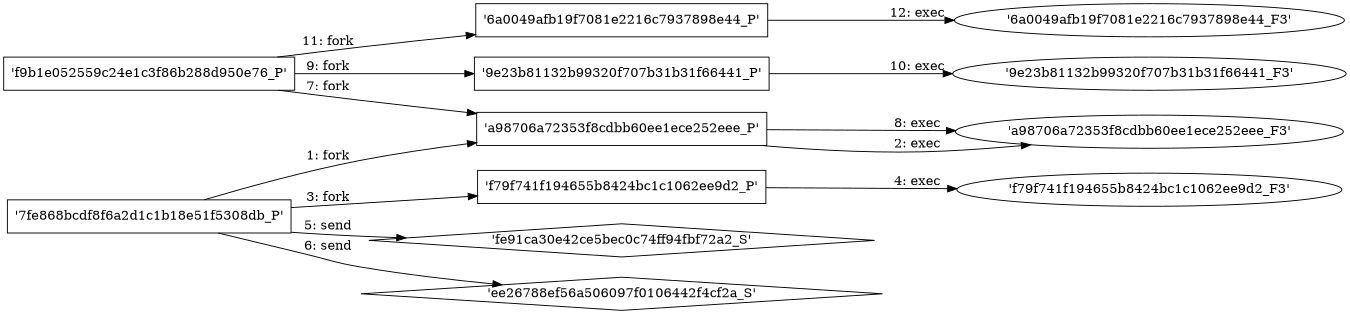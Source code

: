 digraph "D:\Learning\Paper\apt\基于CTI的攻击预警\Dataset\攻击图\ASGfromALLCTI\Microsoft Patch Tuesday - June 2018.dot" {
rankdir="LR"
size="9"
fixedsize="false"
splines="true"
nodesep=0.3
ranksep=0
fontsize=10
overlap="scalexy"
engine= "neato"
	"'7fe868bcdf8f6a2d1c1b18e51f5308db_P'" [node_type=Process shape=box]
	"'a98706a72353f8cdbb60ee1ece252eee_P'" [node_type=Process shape=box]
	"'7fe868bcdf8f6a2d1c1b18e51f5308db_P'" -> "'a98706a72353f8cdbb60ee1ece252eee_P'" [label="1: fork"]
	"'a98706a72353f8cdbb60ee1ece252eee_P'" [node_type=Process shape=box]
	"'a98706a72353f8cdbb60ee1ece252eee_F3'" [node_type=File shape=ellipse]
	"'a98706a72353f8cdbb60ee1ece252eee_P'" -> "'a98706a72353f8cdbb60ee1ece252eee_F3'" [label="2: exec"]
	"'7fe868bcdf8f6a2d1c1b18e51f5308db_P'" [node_type=Process shape=box]
	"'f79f741f194655b8424bc1c1062ee9d2_P'" [node_type=Process shape=box]
	"'7fe868bcdf8f6a2d1c1b18e51f5308db_P'" -> "'f79f741f194655b8424bc1c1062ee9d2_P'" [label="3: fork"]
	"'f79f741f194655b8424bc1c1062ee9d2_P'" [node_type=Process shape=box]
	"'f79f741f194655b8424bc1c1062ee9d2_F3'" [node_type=File shape=ellipse]
	"'f79f741f194655b8424bc1c1062ee9d2_P'" -> "'f79f741f194655b8424bc1c1062ee9d2_F3'" [label="4: exec"]
	"'fe91ca30e42ce5bec0c74ff94fbf72a2_S'" [node_type=Socket shape=diamond]
	"'7fe868bcdf8f6a2d1c1b18e51f5308db_P'" [node_type=Process shape=box]
	"'7fe868bcdf8f6a2d1c1b18e51f5308db_P'" -> "'fe91ca30e42ce5bec0c74ff94fbf72a2_S'" [label="5: send"]
	"'ee26788ef56a506097f0106442f4cf2a_S'" [node_type=Socket shape=diamond]
	"'7fe868bcdf8f6a2d1c1b18e51f5308db_P'" [node_type=Process shape=box]
	"'7fe868bcdf8f6a2d1c1b18e51f5308db_P'" -> "'ee26788ef56a506097f0106442f4cf2a_S'" [label="6: send"]
	"'f9b1e052559c24e1c3f86b288d950e76_P'" [node_type=Process shape=box]
	"'a98706a72353f8cdbb60ee1ece252eee_P'" [node_type=Process shape=box]
	"'f9b1e052559c24e1c3f86b288d950e76_P'" -> "'a98706a72353f8cdbb60ee1ece252eee_P'" [label="7: fork"]
	"'a98706a72353f8cdbb60ee1ece252eee_P'" [node_type=Process shape=box]
	"'a98706a72353f8cdbb60ee1ece252eee_F3'" [node_type=File shape=ellipse]
	"'a98706a72353f8cdbb60ee1ece252eee_P'" -> "'a98706a72353f8cdbb60ee1ece252eee_F3'" [label="8: exec"]
	"'f9b1e052559c24e1c3f86b288d950e76_P'" [node_type=Process shape=box]
	"'9e23b81132b99320f707b31b31f66441_P'" [node_type=Process shape=box]
	"'f9b1e052559c24e1c3f86b288d950e76_P'" -> "'9e23b81132b99320f707b31b31f66441_P'" [label="9: fork"]
	"'9e23b81132b99320f707b31b31f66441_P'" [node_type=Process shape=box]
	"'9e23b81132b99320f707b31b31f66441_F3'" [node_type=File shape=ellipse]
	"'9e23b81132b99320f707b31b31f66441_P'" -> "'9e23b81132b99320f707b31b31f66441_F3'" [label="10: exec"]
	"'f9b1e052559c24e1c3f86b288d950e76_P'" [node_type=Process shape=box]
	"'6a0049afb19f7081e2216c7937898e44_P'" [node_type=Process shape=box]
	"'f9b1e052559c24e1c3f86b288d950e76_P'" -> "'6a0049afb19f7081e2216c7937898e44_P'" [label="11: fork"]
	"'6a0049afb19f7081e2216c7937898e44_P'" [node_type=Process shape=box]
	"'6a0049afb19f7081e2216c7937898e44_F3'" [node_type=File shape=ellipse]
	"'6a0049afb19f7081e2216c7937898e44_P'" -> "'6a0049afb19f7081e2216c7937898e44_F3'" [label="12: exec"]
}
